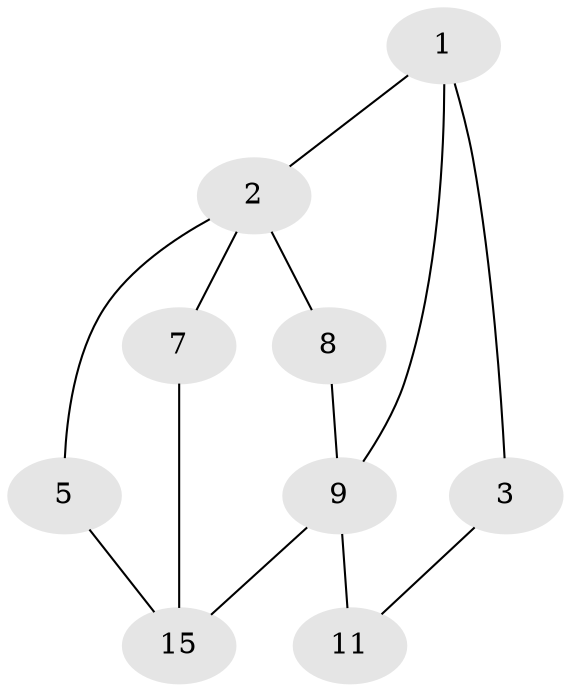 // Generated by graph-tools (version 1.1) at 2025/46/02/15/25 05:46:28]
// undirected, 9 vertices, 12 edges
graph export_dot {
graph [start="1"]
  node [color=gray90,style=filled];
  1 [super="+20"];
  2;
  3 [super="+4"];
  5 [super="+6+10"];
  7 [super="+14+17+18"];
  8 [super="+16"];
  9 [super="+13"];
  11 [super="+6"];
  15 [super="+14+19"];
  1 -- 2;
  1 -- 3;
  1 -- 9;
  2 -- 5;
  2 -- 7;
  2 -- 8;
  3 -- 11;
  5 -- 15;
  7 -- 15;
  8 -- 9;
  9 -- 11;
  9 -- 15;
}
